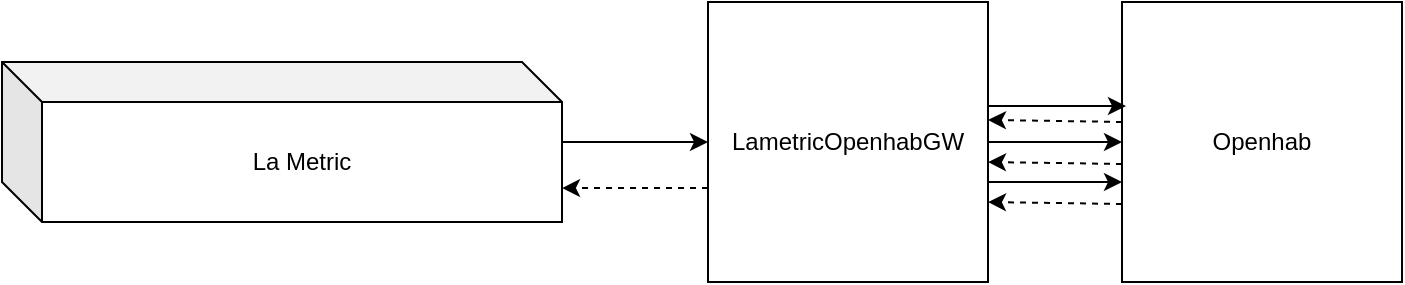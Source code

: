 <mxfile version="10.5.9" type="github"><diagram id="KpWVi9VFK_ttBTlK8NTQ" name="Page-1"><mxGraphModel dx="1121" dy="766" grid="1" gridSize="10" guides="1" tooltips="1" connect="1" arrows="1" fold="1" page="1" pageScale="1" pageWidth="827" pageHeight="1169" math="0" shadow="0"><root><mxCell id="0"/><mxCell id="1" parent="0"/><mxCell id="ObCJhw2i9_X2IDszVG81-1" value="La Metric" style="shape=cube;whiteSpace=wrap;html=1;boundedLbl=1;backgroundOutline=1;darkOpacity=0.05;darkOpacity2=0.1;" vertex="1" parent="1"><mxGeometry x="60" y="150" width="280" height="80" as="geometry"/></mxCell><mxCell id="ObCJhw2i9_X2IDszVG81-2" value="LametricOpenhabGW" style="whiteSpace=wrap;html=1;aspect=fixed;" vertex="1" parent="1"><mxGeometry x="413" y="120" width="140" height="140" as="geometry"/></mxCell><mxCell id="ObCJhw2i9_X2IDszVG81-3" value="Openhab" style="whiteSpace=wrap;html=1;aspect=fixed;" vertex="1" parent="1"><mxGeometry x="620" y="120" width="140" height="140" as="geometry"/></mxCell><mxCell id="ObCJhw2i9_X2IDszVG81-4" value="" style="endArrow=classic;html=1;" edge="1" parent="1" source="ObCJhw2i9_X2IDszVG81-1" target="ObCJhw2i9_X2IDszVG81-2"><mxGeometry width="50" height="50" relative="1" as="geometry"><mxPoint x="60" y="330" as="sourcePoint"/><mxPoint x="110" y="280" as="targetPoint"/></mxGeometry></mxCell><mxCell id="ObCJhw2i9_X2IDszVG81-5" value="" style="endArrow=classic;html=1;" edge="1" parent="1" target="ObCJhw2i9_X2IDszVG81-3"><mxGeometry width="50" height="50" relative="1" as="geometry"><mxPoint x="553" y="190" as="sourcePoint"/><mxPoint x="656.5" y="170" as="targetPoint"/></mxGeometry></mxCell><mxCell id="ObCJhw2i9_X2IDszVG81-6" value="" style="endArrow=classic;html=1;exitX=1;exitY=0.371;exitDx=0;exitDy=0;exitPerimeter=0;" edge="1" parent="1" source="ObCJhw2i9_X2IDszVG81-2"><mxGeometry width="50" height="50" relative="1" as="geometry"><mxPoint x="563" y="200" as="sourcePoint"/><mxPoint x="622" y="172" as="targetPoint"/></mxGeometry></mxCell><mxCell id="ObCJhw2i9_X2IDszVG81-7" value="" style="endArrow=classic;html=1;" edge="1" parent="1"><mxGeometry width="50" height="50" relative="1" as="geometry"><mxPoint x="553" y="210" as="sourcePoint"/><mxPoint x="620" y="210" as="targetPoint"/></mxGeometry></mxCell><mxCell id="ObCJhw2i9_X2IDszVG81-8" value="" style="endArrow=classic;html=1;entryX=1;entryY=0.788;entryDx=0;entryDy=0;entryPerimeter=0;dashed=1;" edge="1" parent="1" target="ObCJhw2i9_X2IDszVG81-1"><mxGeometry width="50" height="50" relative="1" as="geometry"><mxPoint x="413" y="213" as="sourcePoint"/><mxPoint x="341" y="217" as="targetPoint"/></mxGeometry></mxCell><mxCell id="ObCJhw2i9_X2IDszVG81-9" value="" style="endArrow=classic;html=1;dashed=1;entryX=1;entryY=0.421;entryDx=0;entryDy=0;entryPerimeter=0;" edge="1" parent="1" target="ObCJhw2i9_X2IDszVG81-2"><mxGeometry width="50" height="50" relative="1" as="geometry"><mxPoint x="620" y="180" as="sourcePoint"/><mxPoint x="560" y="180" as="targetPoint"/></mxGeometry></mxCell><mxCell id="ObCJhw2i9_X2IDszVG81-10" value="" style="endArrow=classic;html=1;dashed=1;entryX=1;entryY=0.421;entryDx=0;entryDy=0;entryPerimeter=0;" edge="1" parent="1"><mxGeometry width="50" height="50" relative="1" as="geometry"><mxPoint x="620" y="201" as="sourcePoint"/><mxPoint x="553" y="200" as="targetPoint"/></mxGeometry></mxCell><mxCell id="ObCJhw2i9_X2IDszVG81-11" value="" style="endArrow=classic;html=1;dashed=1;entryX=1;entryY=0.421;entryDx=0;entryDy=0;entryPerimeter=0;" edge="1" parent="1"><mxGeometry width="50" height="50" relative="1" as="geometry"><mxPoint x="620" y="221" as="sourcePoint"/><mxPoint x="553" y="220" as="targetPoint"/></mxGeometry></mxCell></root></mxGraphModel></diagram></mxfile>